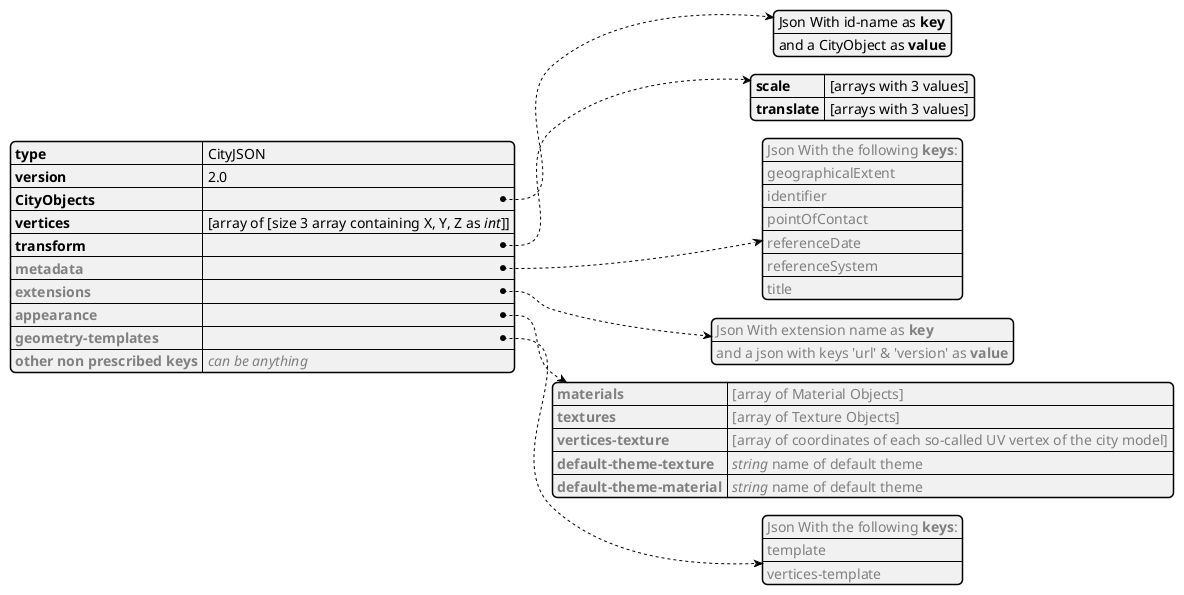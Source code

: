 @startjson
<style>
    .notneeded {
        backgroundcolor #f1f1f1
        FontColor grey
    }
    .explain{
        backgroundcolor #f1f1f1
        FontStyle bold
    }
</style>
#highlight "metadata" <<notneeded>>
#highlight "metadata"/"0" <<notneeded>>
#highlight "metadata"/"1" <<notneeded>>
#highlight "metadata"/"2" <<notneeded>>
#highlight "metadata"/"3" <<notneeded>>
#highlight "metadata"/"4" <<notneeded>>
#highlight "metadata"/"5" <<notneeded>>
#highlight "metadata"/"6" <<notneeded>>
#highlight "metadata"/"0" <<notneeded>>
#highlight "extensions" <<notneeded>>
#highlight "extensions"/0 <<notneeded>>
#highlight "extensions"/1 <<notneeded>>
#highlight "appearance" <<notneeded>>
#highlight "appearance"/"materials" <<notneeded>>
#highlight "appearance"/"textures" <<notneeded>>
#highlight "appearance"/"vertices-texture" <<notneeded>>
#highlight "appearance"/"default-theme-material" <<notneeded>>
#highlight "appearance"/"default-theme-texture" <<notneeded>>
#highlight "geometry-templates" <<notneeded>>
#highlight "geometry-templates"/"0" <<notneeded>>
#highlight "geometry-templates"/"1" <<notneeded>>
#highlight "geometry-templates"/"2" <<notneeded>>
#highlight "other non prescribed keys" <<notneeded>>

{
	"type": "CityJSON",
    "version": "2.0",
	"CityObjects": ["Json With id-name as **key**","and a CityObject as **value**"],
	"vertices": "[array of [size 3 array containing X, Y, Z as //int//]]",
	"transform": {
    		"scale": "[arrays with 3 values]",
    		"translate": "[arrays with 3 values]"
    },
	"metadata": ["Json With the following **keys**:","geographicalExtent","identifier","pointOfContact","referenceDate","referenceSystem","title"],

	"extensions": ["Json With extension name as **key**","and a json with keys 'url' & 'version' as **value**"],
	"appearance":{
	    "materials": "[array of Material Objects]",
        "textures":"[array of Texture Objects]",
        "vertices-texture": "[array of coordinates of each so-called UV vertex of the city model]",
        "default-theme-texture": "//string// name of default theme",
        "default-theme-material": "//string// name of default theme"
	},
	"geometry-templates" : ["Json With the following **keys**:","template","vertices-template"],
	"other non prescribed keys" : "//can be anything//"
}
@endjson


@startjson
<style>
    .notneeded {
        backgroundcolor #f1f1f1
        FontColor grey
    }
    .explain{
        backgroundcolor #f1f1f1
        FontStyle bold
    }
</style>
#highlight "metadata" <<notneeded>>
#highlight "metadata"/"geographicalExtent" <<notneeded>>
#highlight "metadata"/"identifier" <<notneeded>>
#highlight "metadata"/"pointOfContact" <<notneeded>>
#highlight "metadata"/"pointOfContact"/"contactType" <<notneeded>>
#highlight "metadata"/"pointOfContact"/"contactType"/0 <<notneeded>>
#highlight "metadata"/"pointOfContact"/"contactType"/1 <<notneeded>>
#highlight "metadata"/"pointOfContact"/"contactType"/2 <<notneeded>>
#highlight "metadata"/"pointOfContact"/"role" <<notneeded>>
#highlight "metadata"/"pointOfContact"/"role"/0 <<notneeded>>
#highlight "metadata"/"pointOfContact"/"role"/1 <<notneeded>>
#highlight "metadata"/"pointOfContact"/"role"/2 <<notneeded>>
#highlight "metadata"/"pointOfContact"/"role"/3 <<notneeded>>
#highlight "metadata"/"pointOfContact"/"role"/4 <<notneeded>>
#highlight "metadata"/"pointOfContact"/"role"/5 <<notneeded>>
#highlight "metadata"/"pointOfContact"/"role"/6 <<notneeded>>
#highlight "metadata"/"pointOfContact"/"role"/7 <<notneeded>>
#highlight "metadata"/"pointOfContact"/"role"/8 <<notneeded>>
#highlight "metadata"/"pointOfContact"/"role"/9 <<notneeded>>
#highlight "metadata"/"pointOfContact"/"role"/10 <<notneeded>>
#highlight "metadata"/"pointOfContact"/"role"/11 <<notneeded>>
#highlight "metadata"/"pointOfContact"/"role"/12 <<notneeded>>
#highlight "metadata"/"pointOfContact"/"role"/13 <<notneeded>>
#highlight "metadata"/"pointOfContact"/"role"/14 <<notneeded>>
#highlight "metadata"/"pointOfContact"/"role"/15 <<notneeded>>
#highlight "metadata"/"pointOfContact"/"role"/16 <<notneeded>>
#highlight "metadata"/"pointOfContact"/"role"/17 <<notneeded>>
#highlight "metadata"/"pointOfContact"/"role"/18 <<notneeded>>
#highlight "metadata"/"pointOfContact"/"role"/19 <<notneeded>>
#highlight "metadata"/"pointOfContact"/"role"/20 <<notneeded>>
#highlight "metadata"/"pointOfContact"/"phone" <<notneeded>>
#highlight "metadata"/"pointOfContact"/"website" <<notneeded>>
#highlight "metadata"/"pointOfContact"/"address" <<notneeded>>
#highlight "metadata"/"pointOfContact" <<notneeded>>
#highlight "metadata"/"referenceDate" <<notneeded>>
#highlight "metadata"/"referenceSystem" <<notneeded>>
#highlight "metadata"/"title" <<notneeded>>

{
	"metadata": {
                  "geographicalExtent": "[array with 6 values: minx, miny, minz, maxx, maxy, maxz]",
                  "identifier": "//string// A unique identifier for the dataset",
                  "pointOfContact": {
                    "contactName": "//string// name of the contact.",
                    "emailAddress": "string with the email",
                    "contactType": ["**one of**","organization","individual"],
                    "role": ["**one of**","resourceProvider", "custodian", "owner", "user", "distributor", "originator", "pointOfContact", "principalInvestigator", "processor", "publisher", "author", "sponsor", "co-author", "collaborator", "editor", "mediator", "rightsHolder", "contributor", "funder", "stakeholder"],
                    "phone": "//string// with the phone number",

                    "website": "URL of point of contact",
                    "address": "JSON object structured as wanted"
                  },
                  "referenceDate": "full date",
                  "referenceSystem": "URL formatted according to the OGC Name Type Specification",
                  "title": "//string// descirbing the dataset"
                }
}
@endjson